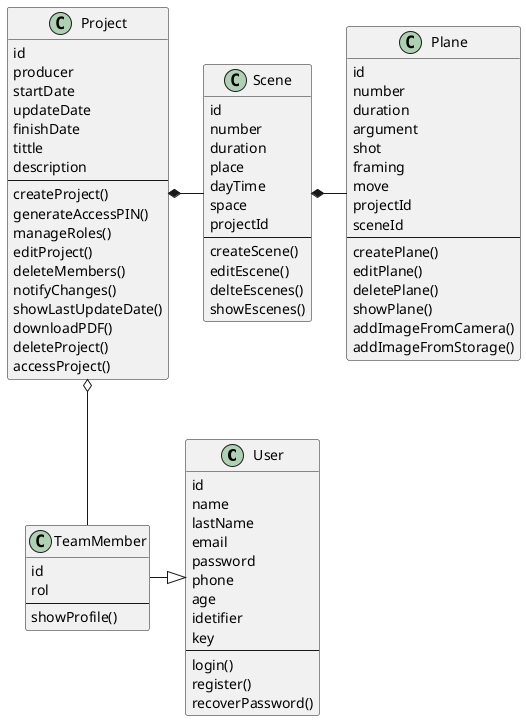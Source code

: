 @startuml StoryboarGenerator-DAO

class User{
    id
    name
    lastName
    email
    password
    phone
    age
    idetifier
    key
    ---
    login()
    register()
    recoverPassword()
}

class TeamMember{
    id
    rol
    ---
    showProfile()
}

class Project{
    id
    producer
    startDate
    updateDate
    finishDate
    tittle
    description
    ---
    createProject()
    generateAccessPIN()
    manageRoles()
    editProject()
    deleteMembers()
    notifyChanges()
    showLastUpdateDate()
    downloadPDF()
    deleteProject()
    accessProject()
}
class Scene{
    id
    number
    duration
    place
    dayTime
    space
    projectId
    ---
    createScene()
    editEscene()
    delteEscenes()
    showEscenes()
}
class Plane{
    id
    number
    duration
    argument
    shot
    framing
    move
    projectId
    sceneId
    ---
    createPlane()
    editPlane()
    deletePlane()
    showPlane()
    addImageFromCamera()
    addImageFromStorage()
}

User<|-left-TeamMember
TeamMember -up-o Project
Project*-right-Scene
Scene*-right-Plane

@enduml